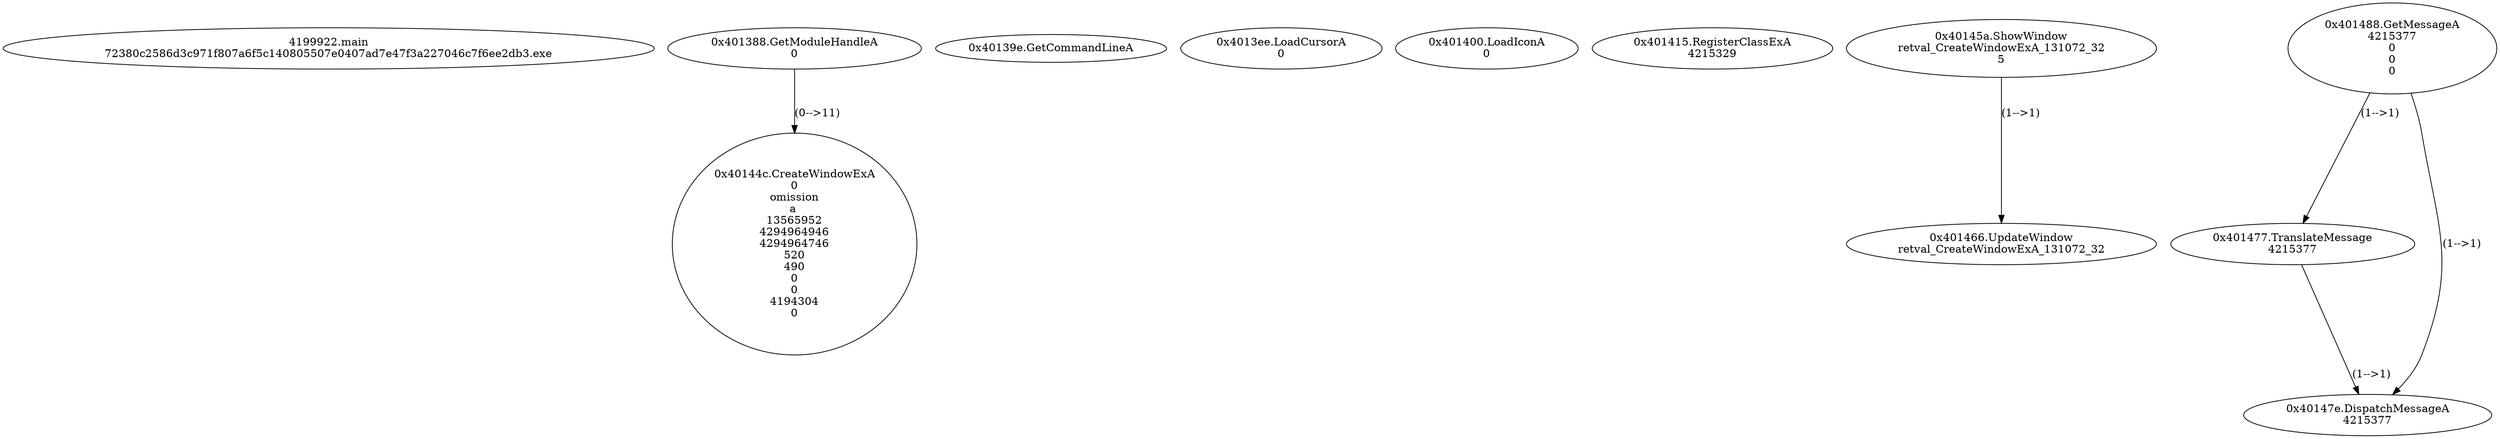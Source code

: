 // Global SCDG with merge call
digraph {
	0 [label="4199922.main
72380c2586d3c971f807a6f5c140805507e0407ad7e47f3a227046c7f6ee2db3.exe"]
	1 [label="0x401388.GetModuleHandleA
0"]
	2 [label="0x40139e.GetCommandLineA
"]
	3 [label="0x4013ee.LoadCursorA
0
"]
	4 [label="0x401400.LoadIconA
0
"]
	5 [label="0x401415.RegisterClassExA
4215329"]
	6 [label="0x40144c.CreateWindowExA
0
omission
a 
13565952
4294964946
4294964746
520
490
0
0
4194304
0"]
	1 -> 6 [label="(0-->11)"]
	7 [label="0x40145a.ShowWindow
retval_CreateWindowExA_131072_32
5"]
	8 [label="0x401466.UpdateWindow
retval_CreateWindowExA_131072_32"]
	7 -> 8 [label="(1-->1)"]
	9 [label="0x401488.GetMessageA
4215377
0
0
0"]
	10 [label="0x401477.TranslateMessage
4215377"]
	9 -> 10 [label="(1-->1)"]
	11 [label="0x40147e.DispatchMessageA
4215377"]
	9 -> 11 [label="(1-->1)"]
	10 -> 11 [label="(1-->1)"]
}
